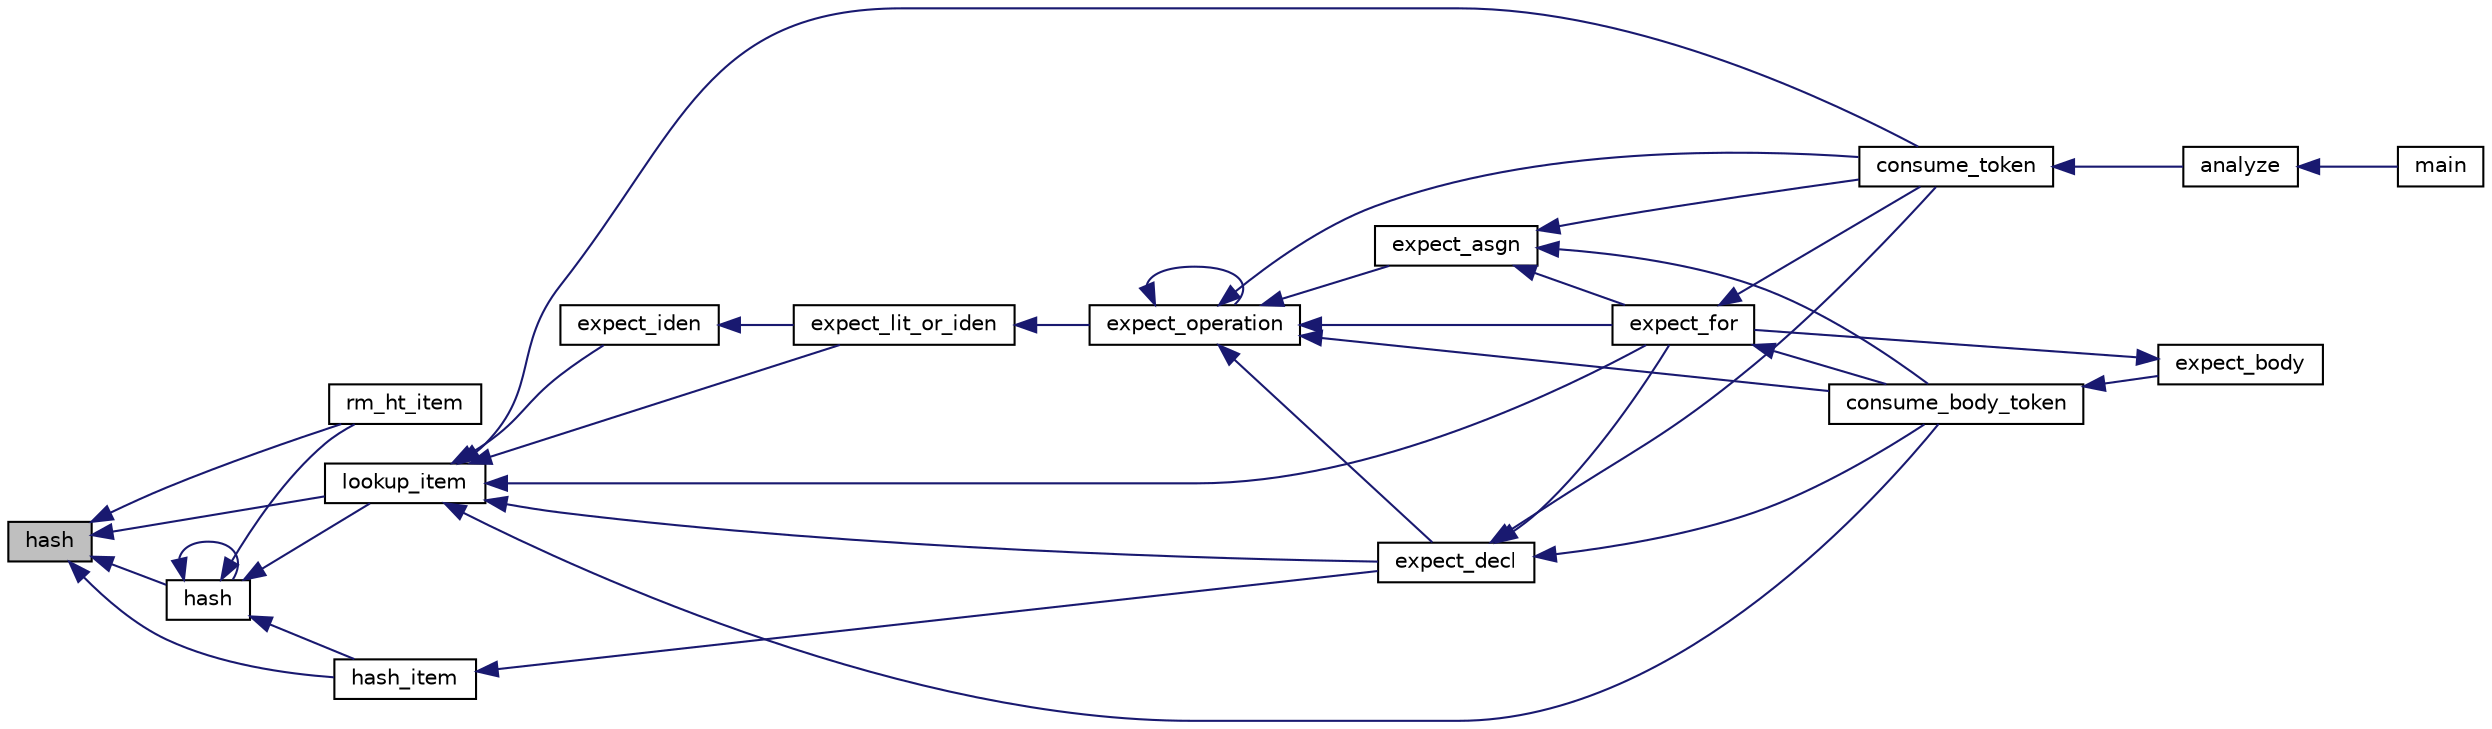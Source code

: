 digraph "hash"
{
  edge [fontname="Helvetica",fontsize="10",labelfontname="Helvetica",labelfontsize="10"];
  node [fontname="Helvetica",fontsize="10",shape=record];
  rankdir="LR";
  Node1 [label="hash",height=0.2,width=0.4,color="black", fillcolor="grey75", style="filled", fontcolor="black"];
  Node1 -> Node2 [dir="back",color="midnightblue",fontsize="10",style="solid"];
  Node2 [label="rm_ht_item",height=0.2,width=0.4,color="black", fillcolor="white", style="filled",URL="$hashtable_8h.html#a77770616b6a3e4ccec6fdbeb02f9c1f2"];
  Node1 -> Node3 [dir="back",color="midnightblue",fontsize="10",style="solid"];
  Node3 [label="hash",height=0.2,width=0.4,color="black", fillcolor="white", style="filled",URL="$hashtable_8h.html#a2fa53544d2918e028d920409ac006b33"];
  Node3 -> Node2 [dir="back",color="midnightblue",fontsize="10",style="solid"];
  Node3 -> Node3 [dir="back",color="midnightblue",fontsize="10",style="solid"];
  Node3 -> Node4 [dir="back",color="midnightblue",fontsize="10",style="solid"];
  Node4 [label="hash_item",height=0.2,width=0.4,color="black", fillcolor="white", style="filled",URL="$hashtable_8h.html#a078eb9eca4ab3c8290ed45166062e2a7"];
  Node4 -> Node5 [dir="back",color="midnightblue",fontsize="10",style="solid"];
  Node5 [label="expect_decl",height=0.2,width=0.4,color="black", fillcolor="white", style="filled",URL="$parser_8h.html#a514a249759646ae7388684e263c20637"];
  Node5 -> Node6 [dir="back",color="midnightblue",fontsize="10",style="solid"];
  Node6 [label="consume_token",height=0.2,width=0.4,color="black", fillcolor="white", style="filled",URL="$parser_8h.html#aef9ddda616297a42c549608a2182293a"];
  Node6 -> Node7 [dir="back",color="midnightblue",fontsize="10",style="solid"];
  Node7 [label="analyze",height=0.2,width=0.4,color="black", fillcolor="white", style="filled",URL="$parser_8h.html#ab8e262381abb5c1e8f9f60852381b46b"];
  Node7 -> Node8 [dir="back",color="midnightblue",fontsize="10",style="solid"];
  Node8 [label="main",height=0.2,width=0.4,color="black", fillcolor="white", style="filled",URL="$ramiel_8c.html#a700a0caa5b70a06d1064e576f9f3cf65"];
  Node5 -> Node9 [dir="back",color="midnightblue",fontsize="10",style="solid"];
  Node9 [label="expect_for",height=0.2,width=0.4,color="black", fillcolor="white", style="filled",URL="$parser_8h.html#a6c4dec3baf883dba3df49cfdc685039d"];
  Node9 -> Node6 [dir="back",color="midnightblue",fontsize="10",style="solid"];
  Node9 -> Node10 [dir="back",color="midnightblue",fontsize="10",style="solid"];
  Node10 [label="consume_body_token",height=0.2,width=0.4,color="black", fillcolor="white", style="filled",URL="$parser_8h.html#ada95a16260d002cabfceed8c7956f3ff"];
  Node10 -> Node11 [dir="back",color="midnightblue",fontsize="10",style="solid"];
  Node11 [label="expect_body",height=0.2,width=0.4,color="black", fillcolor="white", style="filled",URL="$parser_8h.html#a20449c77ec9d4c4255017273d52c688b"];
  Node11 -> Node9 [dir="back",color="midnightblue",fontsize="10",style="solid"];
  Node5 -> Node10 [dir="back",color="midnightblue",fontsize="10",style="solid"];
  Node3 -> Node12 [dir="back",color="midnightblue",fontsize="10",style="solid"];
  Node12 [label="lookup_item",height=0.2,width=0.4,color="black", fillcolor="white", style="filled",URL="$hashtable_8h.html#ac6b9890ecaa732008d7fa33212fd87b5"];
  Node12 -> Node6 [dir="back",color="midnightblue",fontsize="10",style="solid"];
  Node12 -> Node13 [dir="back",color="midnightblue",fontsize="10",style="solid"];
  Node13 [label="expect_lit_or_iden",height=0.2,width=0.4,color="black", fillcolor="white", style="filled",URL="$parser_8h.html#a9f0e4ae8bffd096605ec27a3c90ec51e"];
  Node13 -> Node14 [dir="back",color="midnightblue",fontsize="10",style="solid"];
  Node14 [label="expect_operation",height=0.2,width=0.4,color="black", fillcolor="white", style="filled",URL="$parser_8h.html#a12397dfec2ce19c111a7ca9e36fb1cab"];
  Node14 -> Node6 [dir="back",color="midnightblue",fontsize="10",style="solid"];
  Node14 -> Node14 [dir="back",color="midnightblue",fontsize="10",style="solid"];
  Node14 -> Node5 [dir="back",color="midnightblue",fontsize="10",style="solid"];
  Node14 -> Node15 [dir="back",color="midnightblue",fontsize="10",style="solid"];
  Node15 [label="expect_asgn",height=0.2,width=0.4,color="black", fillcolor="white", style="filled",URL="$parser_8h.html#a877c74213c9cea303f42ec5528bb724e"];
  Node15 -> Node6 [dir="back",color="midnightblue",fontsize="10",style="solid"];
  Node15 -> Node9 [dir="back",color="midnightblue",fontsize="10",style="solid"];
  Node15 -> Node10 [dir="back",color="midnightblue",fontsize="10",style="solid"];
  Node14 -> Node9 [dir="back",color="midnightblue",fontsize="10",style="solid"];
  Node14 -> Node10 [dir="back",color="midnightblue",fontsize="10",style="solid"];
  Node12 -> Node16 [dir="back",color="midnightblue",fontsize="10",style="solid"];
  Node16 [label="expect_iden",height=0.2,width=0.4,color="black", fillcolor="white", style="filled",URL="$parser_8h.html#a2644e22300d855b464dc9b1a74e2ca23"];
  Node16 -> Node13 [dir="back",color="midnightblue",fontsize="10",style="solid"];
  Node12 -> Node5 [dir="back",color="midnightblue",fontsize="10",style="solid"];
  Node12 -> Node9 [dir="back",color="midnightblue",fontsize="10",style="solid"];
  Node12 -> Node10 [dir="back",color="midnightblue",fontsize="10",style="solid"];
  Node1 -> Node4 [dir="back",color="midnightblue",fontsize="10",style="solid"];
  Node1 -> Node12 [dir="back",color="midnightblue",fontsize="10",style="solid"];
}
